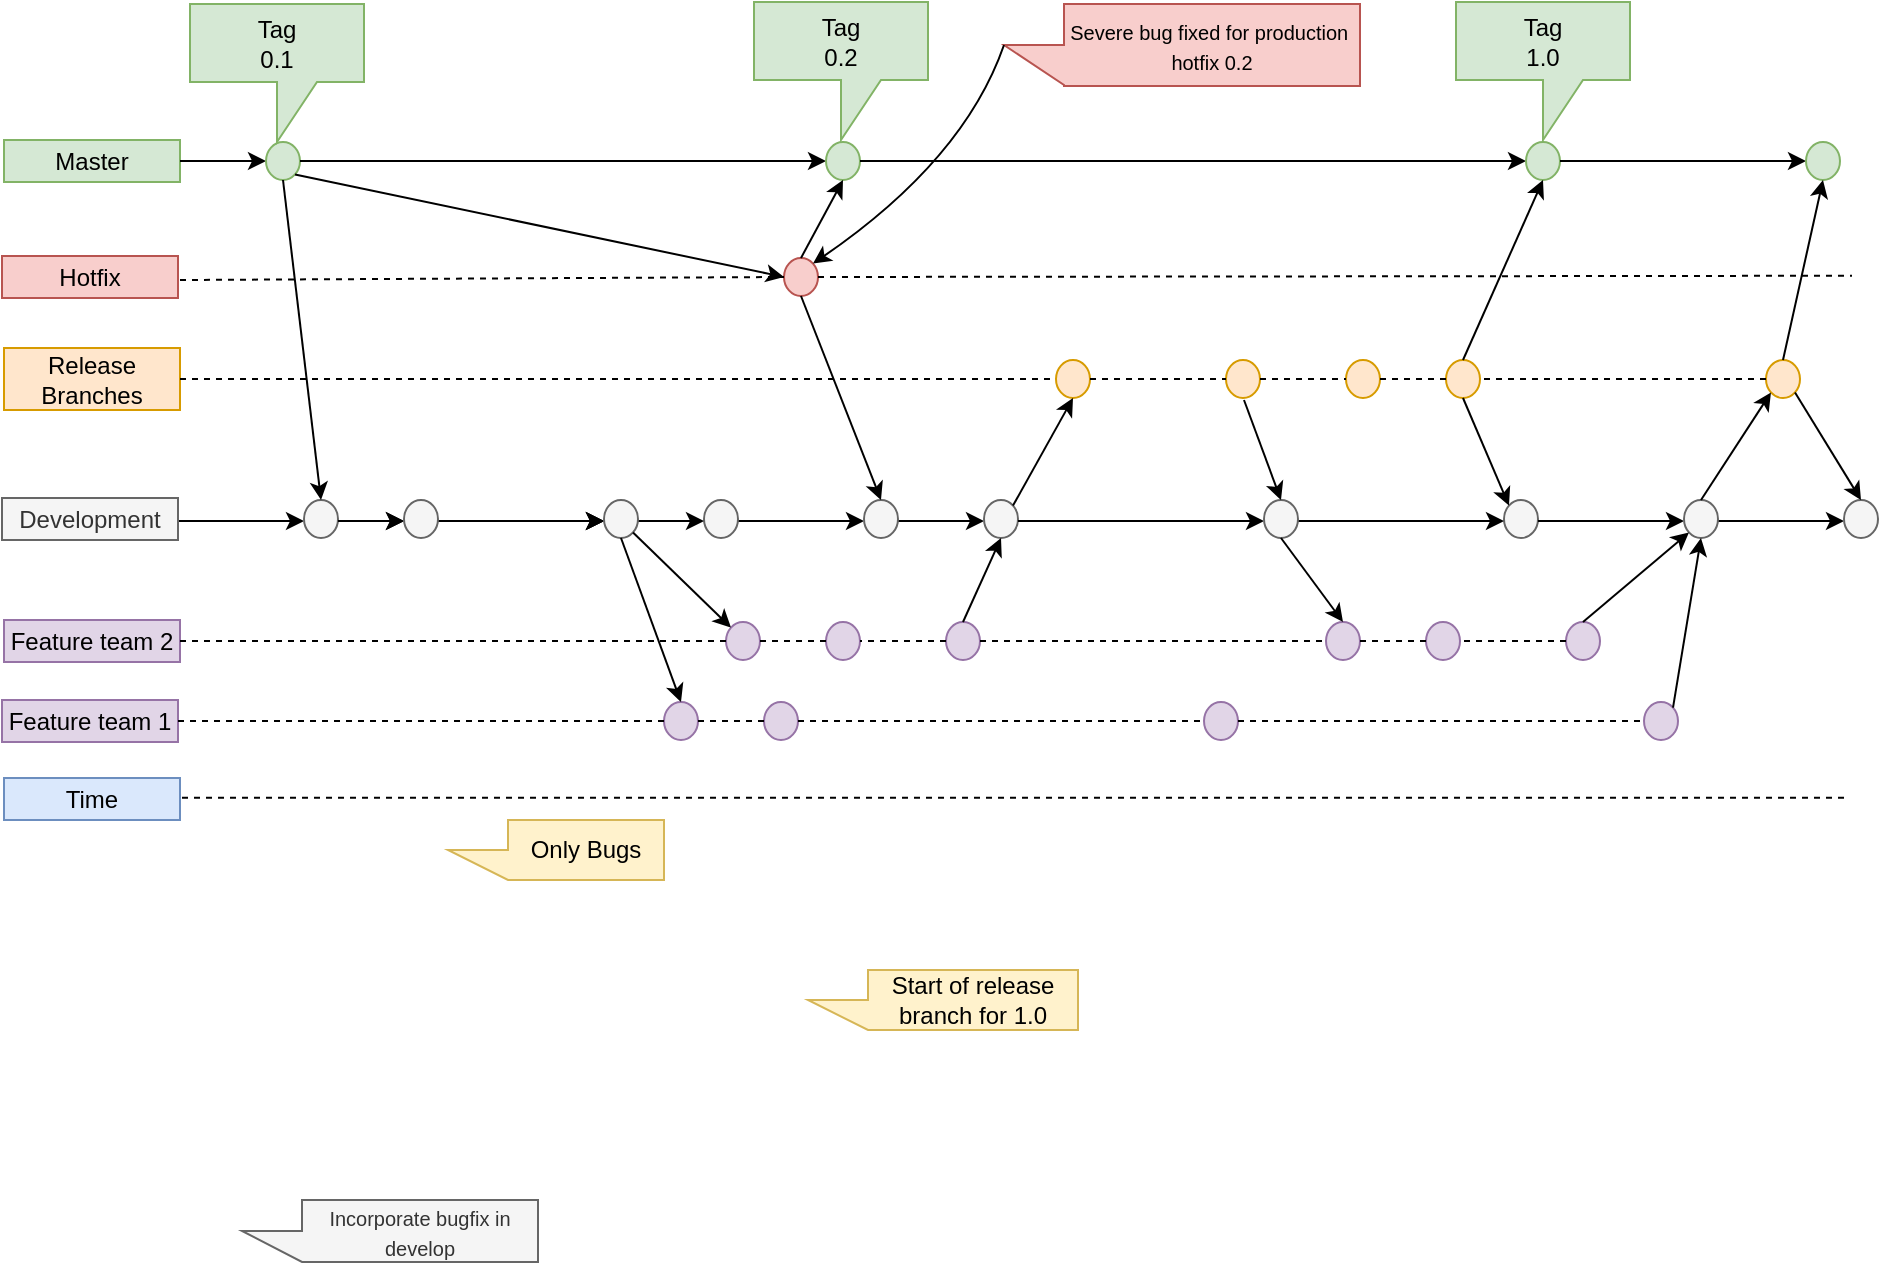 <mxfile version="21.7.5" type="github">
  <diagram id="yPxyJZ8AM_hMuL3Unpa9" name="gitflow">
    <mxGraphModel dx="840" dy="1030" grid="1" gridSize="10" guides="1" tooltips="1" connect="1" arrows="1" fold="1" page="0" pageScale="1" pageWidth="850" pageHeight="1100" math="0" shadow="0">
      <root>
        <mxCell id="0" />
        <mxCell id="1" parent="0" />
        <mxCell id="7" value="Master" style="text;html=1;strokeColor=#82b366;fillColor=#d5e8d4;align=center;verticalAlign=middle;whiteSpace=wrap;rounded=0;direction=east;" parent="1" vertex="1">
          <mxGeometry x="40" width="88" height="21" as="geometry" />
        </mxCell>
        <mxCell id="20" value="Hotfix" style="text;html=1;strokeColor=#b85450;fillColor=#f8cecc;align=center;verticalAlign=middle;whiteSpace=wrap;rounded=0;direction=east;" parent="1" vertex="1">
          <mxGeometry x="39" y="58" width="88" height="21" as="geometry" />
        </mxCell>
        <mxCell id="42" value="Release Branches" style="text;html=1;strokeColor=#d79b00;fillColor=#ffe6cc;align=center;verticalAlign=middle;whiteSpace=wrap;rounded=0;fontSize=12;direction=east;" parent="1" vertex="1">
          <mxGeometry x="40" y="104" width="88" height="31" as="geometry" />
        </mxCell>
        <mxCell id="85" value="Feature team 1" style="text;html=1;strokeColor=#9673a6;fillColor=#e1d5e7;align=center;verticalAlign=middle;whiteSpace=wrap;rounded=0;direction=east;" parent="1" vertex="1">
          <mxGeometry x="39" y="280" width="88" height="21" as="geometry" />
        </mxCell>
        <mxCell id="FDRWWzNf12pBNZbJ33nD-177" value="Time" style="text;html=1;strokeColor=#6c8ebf;fillColor=#dae8fc;align=center;verticalAlign=middle;whiteSpace=wrap;rounded=0;direction=east;" parent="1" vertex="1">
          <mxGeometry x="40" y="319" width="88" height="21" as="geometry" />
        </mxCell>
        <mxCell id="FDRWWzNf12pBNZbJ33nD-182" value="" style="ellipse;whiteSpace=wrap;html=1;aspect=fixed;fontSize=12;fillColor=#e1d5e7;strokeColor=#9673a6;direction=west;flipH=0;" parent="1" vertex="1">
          <mxGeometry x="370" y="281" width="17" height="19" as="geometry" />
        </mxCell>
        <mxCell id="FDRWWzNf12pBNZbJ33nD-183" value="" style="ellipse;whiteSpace=wrap;html=1;aspect=fixed;fontSize=12;fillColor=#e1d5e7;strokeColor=#9673a6;direction=west;flipH=0;" parent="1" vertex="1">
          <mxGeometry x="420" y="281" width="17" height="19" as="geometry" />
        </mxCell>
        <mxCell id="FDRWWzNf12pBNZbJ33nD-185" value="" style="ellipse;whiteSpace=wrap;html=1;aspect=fixed;fontSize=12;fillColor=#e1d5e7;strokeColor=#9673a6;direction=west;flipH=0;" parent="1" vertex="1">
          <mxGeometry x="640" y="281" width="17" height="19" as="geometry" />
        </mxCell>
        <mxCell id="FDRWWzNf12pBNZbJ33nD-186" value="" style="ellipse;whiteSpace=wrap;html=1;aspect=fixed;fontSize=12;fillColor=#e1d5e7;strokeColor=#9673a6;direction=west;flipH=0;" parent="1" vertex="1">
          <mxGeometry x="860" y="281" width="17" height="19" as="geometry" />
        </mxCell>
        <mxCell id="FDRWWzNf12pBNZbJ33nD-331" value="" style="ellipse;whiteSpace=wrap;html=1;aspect=fixed;fontSize=12;fillColor=#ffe6cc;strokeColor=#d79b00;direction=west;flipH=0;" parent="1" vertex="1">
          <mxGeometry x="651" y="110" width="17" height="19" as="geometry" />
        </mxCell>
        <mxCell id="FDRWWzNf12pBNZbJ33nD-332" value="" style="ellipse;whiteSpace=wrap;html=1;aspect=fixed;fontSize=12;fillColor=#ffe6cc;strokeColor=#d79b00;direction=west;flipH=0;" parent="1" vertex="1">
          <mxGeometry x="566" y="110" width="17" height="19" as="geometry" />
        </mxCell>
        <mxCell id="FDRWWzNf12pBNZbJ33nD-333" value="" style="ellipse;whiteSpace=wrap;html=1;aspect=fixed;fontSize=12;fillColor=#ffe6cc;strokeColor=#d79b00;direction=west;flipH=0;" parent="1" vertex="1">
          <mxGeometry x="711" y="110" width="17" height="19" as="geometry" />
        </mxCell>
        <mxCell id="FDRWWzNf12pBNZbJ33nD-334" value="" style="ellipse;whiteSpace=wrap;html=1;aspect=fixed;fontSize=12;fillColor=#ffe6cc;strokeColor=#d79b00;direction=west;flipH=0;" parent="1" vertex="1">
          <mxGeometry x="761" y="110" width="17" height="19" as="geometry" />
        </mxCell>
        <mxCell id="FDRWWzNf12pBNZbJ33nD-335" value="" style="ellipse;whiteSpace=wrap;html=1;aspect=fixed;fontSize=12;fillColor=#ffe6cc;strokeColor=#d79b00;direction=west;flipH=0;" parent="1" vertex="1">
          <mxGeometry x="921" y="110" width="17" height="19" as="geometry" />
        </mxCell>
        <mxCell id="FDRWWzNf12pBNZbJ33nD-349" value="" style="ellipse;whiteSpace=wrap;html=1;aspect=fixed;fontSize=12;fillColor=#f8cecc;strokeColor=#b85450;direction=west;flipH=0;" parent="1" vertex="1">
          <mxGeometry x="430" y="59" width="17" height="19" as="geometry" />
        </mxCell>
        <mxCell id="FDRWWzNf12pBNZbJ33nD-355" value="" style="edgeStyle=orthogonalEdgeStyle;rounded=0;orthogonalLoop=1;jettySize=auto;html=1;" parent="1" source="7" target="FDRWWzNf12pBNZbJ33nD-354" edge="1">
          <mxGeometry relative="1" as="geometry">
            <mxPoint x="18.333" y="10.0" as="targetPoint" />
            <mxPoint x="890" y="10" as="sourcePoint" />
          </mxGeometry>
        </mxCell>
        <mxCell id="FDRWWzNf12pBNZbJ33nD-354" value="" style="ellipse;whiteSpace=wrap;html=1;aspect=fixed;fontSize=12;fillColor=#d5e8d4;strokeColor=#82b366;direction=east;" parent="1" vertex="1">
          <mxGeometry x="171" y="1" width="17" height="19" as="geometry" />
        </mxCell>
        <mxCell id="FDRWWzNf12pBNZbJ33nD-357" value="" style="edgeStyle=orthogonalEdgeStyle;rounded=0;orthogonalLoop=1;jettySize=auto;html=1;" parent="1" source="FDRWWzNf12pBNZbJ33nD-354" target="FDRWWzNf12pBNZbJ33nD-356" edge="1">
          <mxGeometry relative="1" as="geometry">
            <mxPoint x="18.333" y="11.0" as="targetPoint" />
            <mxPoint x="640" y="11" as="sourcePoint" />
          </mxGeometry>
        </mxCell>
        <mxCell id="FDRWWzNf12pBNZbJ33nD-356" value="" style="ellipse;whiteSpace=wrap;html=1;aspect=fixed;fontSize=12;fillColor=#d5e8d4;strokeColor=#82b366;direction=west;flipH=0;" parent="1" vertex="1">
          <mxGeometry x="451" y="1" width="17" height="19" as="geometry" />
        </mxCell>
        <mxCell id="FDRWWzNf12pBNZbJ33nD-359" value="" style="edgeStyle=orthogonalEdgeStyle;rounded=0;orthogonalLoop=1;jettySize=auto;html=1;" parent="1" source="FDRWWzNf12pBNZbJ33nD-356" target="FDRWWzNf12pBNZbJ33nD-358" edge="1">
          <mxGeometry relative="1" as="geometry">
            <mxPoint x="18.333" y="11.0" as="targetPoint" />
            <mxPoint x="470" y="11" as="sourcePoint" />
          </mxGeometry>
        </mxCell>
        <mxCell id="FDRWWzNf12pBNZbJ33nD-358" value="" style="ellipse;whiteSpace=wrap;html=1;aspect=fixed;fontSize=12;fillColor=#d5e8d4;strokeColor=#82b366;direction=west;flipH=0;" parent="1" vertex="1">
          <mxGeometry x="801" y="1" width="17" height="19" as="geometry" />
        </mxCell>
        <mxCell id="FDRWWzNf12pBNZbJ33nD-361" value="" style="edgeStyle=orthogonalEdgeStyle;rounded=0;orthogonalLoop=1;jettySize=auto;html=1;" parent="1" source="FDRWWzNf12pBNZbJ33nD-358" target="FDRWWzNf12pBNZbJ33nD-360" edge="1">
          <mxGeometry relative="1" as="geometry">
            <mxPoint x="18.333" y="11.0" as="targetPoint" />
            <mxPoint x="280" y="11" as="sourcePoint" />
          </mxGeometry>
        </mxCell>
        <mxCell id="FDRWWzNf12pBNZbJ33nD-360" value="" style="ellipse;whiteSpace=wrap;html=1;aspect=fixed;fontSize=12;fillColor=#d5e8d4;strokeColor=#82b366;direction=west;flipH=0;" parent="1" vertex="1">
          <mxGeometry x="941" y="1" width="17" height="19" as="geometry" />
        </mxCell>
        <mxCell id="zETWnQQV9wwEFKSfop4r-105" value="" style="endArrow=none;dashed=1;html=1;rounded=0;" edge="1" parent="1">
          <mxGeometry width="50" height="50" relative="1" as="geometry">
            <mxPoint x="129" y="328.88" as="sourcePoint" />
            <mxPoint x="961" y="328.88" as="targetPoint" />
          </mxGeometry>
        </mxCell>
        <mxCell id="zETWnQQV9wwEFKSfop4r-106" style="edgeStyle=orthogonalEdgeStyle;rounded=0;orthogonalLoop=1;jettySize=auto;html=1;entryX=1;entryY=0.5;entryDx=0;entryDy=0;" edge="1" parent="1">
          <mxGeometry relative="1" as="geometry">
            <mxPoint x="127" y="190.5" as="sourcePoint" />
            <mxPoint x="190.0" y="190.5" as="targetPoint" />
          </mxGeometry>
        </mxCell>
        <mxCell id="zETWnQQV9wwEFKSfop4r-107" value="Development" style="text;html=1;strokeColor=#666666;fillColor=#f5f5f5;align=center;verticalAlign=middle;whiteSpace=wrap;rounded=0;fontColor=#333333;direction=east;" vertex="1" parent="1">
          <mxGeometry x="39" y="179" width="88" height="21" as="geometry" />
        </mxCell>
        <mxCell id="zETWnQQV9wwEFKSfop4r-108" style="edgeStyle=orthogonalEdgeStyle;rounded=0;orthogonalLoop=1;jettySize=auto;html=1;entryX=1;entryY=0.5;entryDx=0;entryDy=0;" edge="1" parent="1">
          <mxGeometry relative="1" as="geometry">
            <mxPoint x="407.0" y="190.5" as="sourcePoint" />
            <mxPoint x="470.0" y="190.5" as="targetPoint" />
          </mxGeometry>
        </mxCell>
        <mxCell id="zETWnQQV9wwEFKSfop4r-109" value="" style="ellipse;whiteSpace=wrap;html=1;aspect=fixed;fontSize=12;fillColor=#f5f5f5;strokeColor=#666666;fontColor=#333333;direction=west;flipH=0;" vertex="1" parent="1">
          <mxGeometry x="390" y="180" width="17" height="19" as="geometry" />
        </mxCell>
        <mxCell id="zETWnQQV9wwEFKSfop4r-110" style="edgeStyle=orthogonalEdgeStyle;rounded=0;orthogonalLoop=1;jettySize=auto;html=1;exitX=0;exitY=0.5;exitDx=0;exitDy=0;entryX=1;entryY=0.5;entryDx=0;entryDy=0;" edge="1" parent="1">
          <mxGeometry relative="1" as="geometry">
            <mxPoint x="487.0" y="190.5" as="sourcePoint" />
            <mxPoint x="530.0" y="190.5" as="targetPoint" />
          </mxGeometry>
        </mxCell>
        <mxCell id="zETWnQQV9wwEFKSfop4r-111" value="" style="ellipse;whiteSpace=wrap;html=1;aspect=fixed;fontSize=12;fillColor=#f5f5f5;strokeColor=#666666;fontColor=#333333;direction=west;flipH=0;" vertex="1" parent="1">
          <mxGeometry x="470" y="180" width="17" height="19" as="geometry" />
        </mxCell>
        <mxCell id="zETWnQQV9wwEFKSfop4r-112" style="edgeStyle=orthogonalEdgeStyle;rounded=0;orthogonalLoop=1;jettySize=auto;html=1;entryX=1;entryY=0.5;entryDx=0;entryDy=0;" edge="1" parent="1">
          <mxGeometry relative="1" as="geometry">
            <mxPoint x="897.0" y="190.5" as="sourcePoint" />
            <mxPoint x="960.0" y="190.5" as="targetPoint" />
          </mxGeometry>
        </mxCell>
        <mxCell id="zETWnQQV9wwEFKSfop4r-113" value="" style="ellipse;whiteSpace=wrap;html=1;aspect=fixed;fontSize=12;fillColor=#f5f5f5;strokeColor=#666666;fontColor=#333333;direction=west;flipH=0;" vertex="1" parent="1">
          <mxGeometry x="790" y="180" width="17" height="19" as="geometry" />
        </mxCell>
        <mxCell id="zETWnQQV9wwEFKSfop4r-114" value="" style="ellipse;whiteSpace=wrap;html=1;aspect=fixed;fontSize=12;fillColor=#f5f5f5;strokeColor=#666666;fontColor=#333333;direction=west;flipH=0;" vertex="1" parent="1">
          <mxGeometry x="960" y="180" width="17" height="19" as="geometry" />
        </mxCell>
        <mxCell id="zETWnQQV9wwEFKSfop4r-115" style="edgeStyle=orthogonalEdgeStyle;rounded=0;orthogonalLoop=1;jettySize=auto;html=1;entryX=1;entryY=0.5;entryDx=0;entryDy=0;" edge="1" parent="1">
          <mxGeometry relative="1" as="geometry">
            <mxPoint x="687.0" y="190.5" as="sourcePoint" />
            <mxPoint x="790.0" y="190.5" as="targetPoint" />
          </mxGeometry>
        </mxCell>
        <mxCell id="zETWnQQV9wwEFKSfop4r-116" value="" style="ellipse;whiteSpace=wrap;html=1;aspect=fixed;fontSize=12;fillColor=#f5f5f5;strokeColor=#666666;fontColor=#333333;direction=west;flipH=0;" vertex="1" parent="1">
          <mxGeometry x="530" y="180" width="17" height="19" as="geometry" />
        </mxCell>
        <mxCell id="zETWnQQV9wwEFKSfop4r-117" value="" style="edgeStyle=orthogonalEdgeStyle;rounded=0;orthogonalLoop=1;jettySize=auto;html=1;entryX=1;entryY=0.5;entryDx=0;entryDy=0;" edge="1" parent="1">
          <mxGeometry relative="1" as="geometry">
            <mxPoint x="807.0" y="190.5" as="sourcePoint" />
            <mxPoint x="880.0" y="190.5" as="targetPoint" />
          </mxGeometry>
        </mxCell>
        <mxCell id="zETWnQQV9wwEFKSfop4r-118" value="" style="ellipse;whiteSpace=wrap;html=1;aspect=fixed;fontSize=12;fillColor=#f5f5f5;strokeColor=#666666;fontColor=#333333;direction=west;flipH=0;" vertex="1" parent="1">
          <mxGeometry x="880" y="180" width="17" height="19" as="geometry" />
        </mxCell>
        <mxCell id="zETWnQQV9wwEFKSfop4r-119" style="edgeStyle=orthogonalEdgeStyle;rounded=0;orthogonalLoop=1;jettySize=auto;html=1;exitX=0;exitY=0.5;exitDx=0;exitDy=0;entryX=1;entryY=0.5;entryDx=0;entryDy=0;" edge="1" parent="1">
          <mxGeometry relative="1" as="geometry">
            <mxPoint x="207.0" y="190.5" as="sourcePoint" />
            <mxPoint x="240.0" y="190.5" as="targetPoint" />
          </mxGeometry>
        </mxCell>
        <mxCell id="zETWnQQV9wwEFKSfop4r-120" value="" style="edgeStyle=orthogonalEdgeStyle;rounded=0;orthogonalLoop=1;jettySize=auto;html=1;" edge="1" parent="1">
          <mxGeometry relative="1" as="geometry">
            <mxPoint x="257.0" y="190.5" as="sourcePoint" />
            <mxPoint x="340" y="190.5" as="targetPoint" />
          </mxGeometry>
        </mxCell>
        <mxCell id="zETWnQQV9wwEFKSfop4r-121" value="" style="ellipse;whiteSpace=wrap;html=1;aspect=fixed;fontSize=12;fillColor=#f5f5f5;fontColor=#333333;strokeColor=#666666;direction=west;flipH=0;" vertex="1" parent="1">
          <mxGeometry x="190" y="180" width="17" height="19" as="geometry" />
        </mxCell>
        <mxCell id="zETWnQQV9wwEFKSfop4r-122" value="" style="edgeStyle=orthogonalEdgeStyle;rounded=0;orthogonalLoop=1;jettySize=auto;html=1;" edge="1" parent="1">
          <mxGeometry relative="1" as="geometry">
            <mxPoint x="257.0" y="190.5" as="sourcePoint" />
            <mxPoint x="340" y="190.5" as="targetPoint" />
          </mxGeometry>
        </mxCell>
        <mxCell id="zETWnQQV9wwEFKSfop4r-123" value="" style="edgeStyle=orthogonalEdgeStyle;rounded=0;orthogonalLoop=1;jettySize=auto;html=1;" edge="1" parent="1">
          <mxGeometry relative="1" as="geometry">
            <mxPoint x="257.0" y="190.5" as="sourcePoint" />
            <mxPoint x="340" y="190.5" as="targetPoint" />
          </mxGeometry>
        </mxCell>
        <mxCell id="zETWnQQV9wwEFKSfop4r-124" value="" style="edgeStyle=orthogonalEdgeStyle;rounded=0;orthogonalLoop=1;jettySize=auto;html=1;entryX=1;entryY=0.5;entryDx=0;entryDy=0;" edge="1" parent="1">
          <mxGeometry relative="1" as="geometry">
            <mxPoint x="547.0" y="190.5" as="sourcePoint" />
            <mxPoint x="670.0" y="190.5" as="targetPoint" />
          </mxGeometry>
        </mxCell>
        <mxCell id="zETWnQQV9wwEFKSfop4r-125" value="" style="ellipse;whiteSpace=wrap;html=1;aspect=fixed;fontSize=12;fillColor=#f5f5f5;strokeColor=#666666;fontColor=#333333;direction=west;flipH=0;" vertex="1" parent="1">
          <mxGeometry x="670" y="180" width="17" height="19" as="geometry" />
        </mxCell>
        <mxCell id="zETWnQQV9wwEFKSfop4r-126" style="edgeStyle=orthogonalEdgeStyle;rounded=0;orthogonalLoop=1;jettySize=auto;html=1;exitX=0;exitY=0.5;exitDx=0;exitDy=0;entryX=1;entryY=0.5;entryDx=0;entryDy=0;" edge="1" parent="1">
          <mxGeometry relative="1" as="geometry">
            <mxPoint x="357.0" y="190.5" as="sourcePoint" />
            <mxPoint x="390.0" y="190.5" as="targetPoint" />
          </mxGeometry>
        </mxCell>
        <mxCell id="zETWnQQV9wwEFKSfop4r-127" value="" style="ellipse;whiteSpace=wrap;html=1;aspect=fixed;fontSize=12;fillColor=#f5f5f5;strokeColor=#666666;fontColor=#333333;direction=west;flipH=0;" vertex="1" parent="1">
          <mxGeometry x="340" y="180" width="17" height="19" as="geometry" />
        </mxCell>
        <mxCell id="zETWnQQV9wwEFKSfop4r-128" value="" style="edgeStyle=orthogonalEdgeStyle;rounded=0;orthogonalLoop=1;jettySize=auto;html=1;" edge="1" parent="1">
          <mxGeometry relative="1" as="geometry">
            <mxPoint x="207.0" y="190.5" as="sourcePoint" />
            <mxPoint x="240" y="190.5" as="targetPoint" />
          </mxGeometry>
        </mxCell>
        <mxCell id="zETWnQQV9wwEFKSfop4r-129" value="" style="ellipse;whiteSpace=wrap;html=1;aspect=fixed;fontSize=12;fillColor=#f5f5f5;strokeColor=#666666;fontColor=#333333;direction=west;flipH=0;" vertex="1" parent="1">
          <mxGeometry x="240" y="180" width="17" height="19" as="geometry" />
        </mxCell>
        <mxCell id="zETWnQQV9wwEFKSfop4r-131" value="Feature team 2" style="text;html=1;strokeColor=#9673a6;fillColor=#e1d5e7;align=center;verticalAlign=middle;whiteSpace=wrap;rounded=0;direction=east;" vertex="1" parent="1">
          <mxGeometry x="40" y="240" width="88" height="21" as="geometry" />
        </mxCell>
        <mxCell id="zETWnQQV9wwEFKSfop4r-133" value="" style="ellipse;whiteSpace=wrap;html=1;aspect=fixed;fontSize=12;fillColor=#e1d5e7;strokeColor=#9673a6;direction=west;flipH=0;" vertex="1" parent="1">
          <mxGeometry x="401" y="241" width="17" height="19" as="geometry" />
        </mxCell>
        <mxCell id="zETWnQQV9wwEFKSfop4r-135" value="" style="ellipse;whiteSpace=wrap;html=1;aspect=fixed;fontSize=12;fillColor=#e1d5e7;strokeColor=#9673a6;direction=west;flipH=0;" vertex="1" parent="1">
          <mxGeometry x="451" y="241" width="17" height="19" as="geometry" />
        </mxCell>
        <mxCell id="zETWnQQV9wwEFKSfop4r-137" value="" style="ellipse;whiteSpace=wrap;html=1;aspect=fixed;fontSize=12;fillColor=#e1d5e7;strokeColor=#9673a6;direction=west;flipH=0;" vertex="1" parent="1">
          <mxGeometry x="701" y="241" width="17" height="19" as="geometry" />
        </mxCell>
        <mxCell id="zETWnQQV9wwEFKSfop4r-138" value="" style="ellipse;whiteSpace=wrap;html=1;aspect=fixed;fontSize=12;fillColor=#e1d5e7;strokeColor=#9673a6;direction=west;flipH=0;" vertex="1" parent="1">
          <mxGeometry x="821" y="241" width="17" height="19" as="geometry" />
        </mxCell>
        <mxCell id="zETWnQQV9wwEFKSfop4r-140" value="" style="ellipse;whiteSpace=wrap;html=1;aspect=fixed;fontSize=12;fillColor=#e1d5e7;strokeColor=#9673a6;direction=west;flipH=0;" vertex="1" parent="1">
          <mxGeometry x="511" y="241" width="17" height="19" as="geometry" />
        </mxCell>
        <mxCell id="zETWnQQV9wwEFKSfop4r-142" value="" style="ellipse;whiteSpace=wrap;html=1;aspect=fixed;fontSize=12;fillColor=#e1d5e7;strokeColor=#9673a6;direction=west;flipH=0;" vertex="1" parent="1">
          <mxGeometry x="751" y="241" width="17" height="19" as="geometry" />
        </mxCell>
        <mxCell id="zETWnQQV9wwEFKSfop4r-143" value="" style="endArrow=none;dashed=1;html=1;rounded=0;entryX=1;entryY=0.5;entryDx=0;entryDy=0;" edge="1" parent="1" target="FDRWWzNf12pBNZbJ33nD-349">
          <mxGeometry width="50" height="50" relative="1" as="geometry">
            <mxPoint x="128" y="70" as="sourcePoint" />
            <mxPoint x="178" y="20" as="targetPoint" />
          </mxGeometry>
        </mxCell>
        <mxCell id="zETWnQQV9wwEFKSfop4r-146" value="" style="endArrow=none;dashed=1;html=1;rounded=0;exitX=0;exitY=0.5;exitDx=0;exitDy=0;" edge="1" parent="1" source="FDRWWzNf12pBNZbJ33nD-349">
          <mxGeometry width="50" height="50" relative="1" as="geometry">
            <mxPoint x="451" y="67.87" as="sourcePoint" />
            <mxPoint x="964" y="67.87" as="targetPoint" />
          </mxGeometry>
        </mxCell>
        <mxCell id="zETWnQQV9wwEFKSfop4r-147" value="" style="endArrow=none;dashed=1;html=1;rounded=0;exitX=1;exitY=0.5;exitDx=0;exitDy=0;entryX=1;entryY=0.5;entryDx=0;entryDy=0;" edge="1" parent="1" source="42" target="FDRWWzNf12pBNZbJ33nD-332">
          <mxGeometry width="50" height="50" relative="1" as="geometry">
            <mxPoint x="480" y="160" as="sourcePoint" />
            <mxPoint x="530" y="110" as="targetPoint" />
          </mxGeometry>
        </mxCell>
        <mxCell id="zETWnQQV9wwEFKSfop4r-148" value="" style="endArrow=none;dashed=1;html=1;rounded=0;entryX=1;entryY=0.5;entryDx=0;entryDy=0;exitX=0;exitY=0.5;exitDx=0;exitDy=0;" edge="1" parent="1" source="FDRWWzNf12pBNZbJ33nD-332" target="FDRWWzNf12pBNZbJ33nD-331">
          <mxGeometry width="50" height="50" relative="1" as="geometry">
            <mxPoint x="480" y="160" as="sourcePoint" />
            <mxPoint x="530" y="110" as="targetPoint" />
          </mxGeometry>
        </mxCell>
        <mxCell id="zETWnQQV9wwEFKSfop4r-149" value="" style="endArrow=none;dashed=1;html=1;rounded=0;entryX=1;entryY=0.5;entryDx=0;entryDy=0;exitX=0;exitY=0.5;exitDx=0;exitDy=0;" edge="1" parent="1" source="FDRWWzNf12pBNZbJ33nD-331" target="FDRWWzNf12pBNZbJ33nD-333">
          <mxGeometry width="50" height="50" relative="1" as="geometry">
            <mxPoint x="480" y="160" as="sourcePoint" />
            <mxPoint x="530" y="110" as="targetPoint" />
          </mxGeometry>
        </mxCell>
        <mxCell id="zETWnQQV9wwEFKSfop4r-150" value="" style="endArrow=none;dashed=1;html=1;rounded=0;entryX=0;entryY=0.5;entryDx=0;entryDy=0;exitX=1;exitY=0.5;exitDx=0;exitDy=0;" edge="1" parent="1" source="FDRWWzNf12pBNZbJ33nD-334" target="FDRWWzNf12pBNZbJ33nD-333">
          <mxGeometry width="50" height="50" relative="1" as="geometry">
            <mxPoint x="678" y="130" as="sourcePoint" />
            <mxPoint x="721" y="130" as="targetPoint" />
          </mxGeometry>
        </mxCell>
        <mxCell id="zETWnQQV9wwEFKSfop4r-151" value="" style="endArrow=none;dashed=1;html=1;rounded=0;entryX=0;entryY=0.5;entryDx=0;entryDy=0;exitX=1;exitY=0.5;exitDx=0;exitDy=0;" edge="1" parent="1" source="FDRWWzNf12pBNZbJ33nD-335" target="FDRWWzNf12pBNZbJ33nD-334">
          <mxGeometry width="50" height="50" relative="1" as="geometry">
            <mxPoint x="480" y="160" as="sourcePoint" />
            <mxPoint x="530" y="110" as="targetPoint" />
          </mxGeometry>
        </mxCell>
        <mxCell id="zETWnQQV9wwEFKSfop4r-153" value="" style="endArrow=none;dashed=1;html=1;rounded=0;exitX=1;exitY=0.5;exitDx=0;exitDy=0;entryX=1;entryY=0.5;entryDx=0;entryDy=0;" edge="1" parent="1" source="zETWnQQV9wwEFKSfop4r-131" target="zETWnQQV9wwEFKSfop4r-133">
          <mxGeometry width="50" height="50" relative="1" as="geometry">
            <mxPoint x="390" y="160" as="sourcePoint" />
            <mxPoint x="440" y="110" as="targetPoint" />
          </mxGeometry>
        </mxCell>
        <mxCell id="zETWnQQV9wwEFKSfop4r-154" value="" style="endArrow=none;dashed=1;html=1;rounded=0;exitX=1;exitY=0.5;exitDx=0;exitDy=0;entryX=1;entryY=0.5;entryDx=0;entryDy=0;" edge="1" parent="1" source="85" target="FDRWWzNf12pBNZbJ33nD-182">
          <mxGeometry width="50" height="50" relative="1" as="geometry">
            <mxPoint x="147" y="281" as="sourcePoint" />
            <mxPoint x="420" y="281" as="targetPoint" />
          </mxGeometry>
        </mxCell>
        <mxCell id="zETWnQQV9wwEFKSfop4r-155" value="" style="endArrow=none;dashed=1;html=1;rounded=0;entryX=1;entryY=0.5;entryDx=0;entryDy=0;exitX=0;exitY=0.5;exitDx=0;exitDy=0;" edge="1" parent="1" source="zETWnQQV9wwEFKSfop4r-133" target="zETWnQQV9wwEFKSfop4r-135">
          <mxGeometry width="50" height="50" relative="1" as="geometry">
            <mxPoint x="678" y="130" as="sourcePoint" />
            <mxPoint x="721" y="130" as="targetPoint" />
          </mxGeometry>
        </mxCell>
        <mxCell id="zETWnQQV9wwEFKSfop4r-156" value="" style="endArrow=none;dashed=1;html=1;rounded=0;entryX=1;entryY=0.5;entryDx=0;entryDy=0;exitX=0;exitY=0.5;exitDx=0;exitDy=0;" edge="1" parent="1" source="FDRWWzNf12pBNZbJ33nD-182" target="FDRWWzNf12pBNZbJ33nD-183">
          <mxGeometry width="50" height="50" relative="1" as="geometry">
            <mxPoint x="428" y="261" as="sourcePoint" />
            <mxPoint x="461" y="261" as="targetPoint" />
          </mxGeometry>
        </mxCell>
        <mxCell id="zETWnQQV9wwEFKSfop4r-157" value="" style="endArrow=none;dashed=1;html=1;rounded=0;exitX=0;exitY=0.5;exitDx=0;exitDy=0;entryX=1;entryY=0.5;entryDx=0;entryDy=0;" edge="1" parent="1" source="FDRWWzNf12pBNZbJ33nD-183" target="FDRWWzNf12pBNZbJ33nD-185">
          <mxGeometry width="50" height="50" relative="1" as="geometry">
            <mxPoint x="450" y="310" as="sourcePoint" />
            <mxPoint x="630" y="290" as="targetPoint" />
          </mxGeometry>
        </mxCell>
        <mxCell id="zETWnQQV9wwEFKSfop4r-158" value="" style="endArrow=none;dashed=1;html=1;rounded=0;exitX=0;exitY=0.5;exitDx=0;exitDy=0;entryX=1;entryY=0.5;entryDx=0;entryDy=0;" edge="1" parent="1" source="FDRWWzNf12pBNZbJ33nD-185" target="FDRWWzNf12pBNZbJ33nD-186">
          <mxGeometry width="50" height="50" relative="1" as="geometry">
            <mxPoint x="658" y="289.88" as="sourcePoint" />
            <mxPoint x="850" y="290" as="targetPoint" />
          </mxGeometry>
        </mxCell>
        <mxCell id="zETWnQQV9wwEFKSfop4r-159" value="" style="endArrow=none;dashed=1;html=1;rounded=0;entryX=1;entryY=0.5;entryDx=0;entryDy=0;exitX=0;exitY=0.5;exitDx=0;exitDy=0;" edge="1" parent="1" source="zETWnQQV9wwEFKSfop4r-140" target="zETWnQQV9wwEFKSfop4r-137">
          <mxGeometry width="50" height="50" relative="1" as="geometry">
            <mxPoint x="547" y="249.87" as="sourcePoint" />
            <mxPoint x="615" y="249.87" as="targetPoint" />
          </mxGeometry>
        </mxCell>
        <mxCell id="zETWnQQV9wwEFKSfop4r-160" value="" style="endArrow=none;dashed=1;html=1;rounded=0;entryX=1;entryY=0.5;entryDx=0;entryDy=0;exitX=0;exitY=0.5;exitDx=0;exitDy=0;" edge="1" parent="1" source="zETWnQQV9wwEFKSfop4r-137" target="zETWnQQV9wwEFKSfop4r-142">
          <mxGeometry width="50" height="50" relative="1" as="geometry">
            <mxPoint x="678" y="130" as="sourcePoint" />
            <mxPoint x="721" y="130" as="targetPoint" />
          </mxGeometry>
        </mxCell>
        <mxCell id="zETWnQQV9wwEFKSfop4r-161" value="" style="endArrow=none;dashed=1;html=1;rounded=0;entryX=0;entryY=0.5;entryDx=0;entryDy=0;exitX=1;exitY=0.5;exitDx=0;exitDy=0;" edge="1" parent="1" source="zETWnQQV9wwEFKSfop4r-138" target="zETWnQQV9wwEFKSfop4r-142">
          <mxGeometry width="50" height="50" relative="1" as="geometry">
            <mxPoint x="771" y="130" as="sourcePoint" />
            <mxPoint x="738" y="130" as="targetPoint" />
          </mxGeometry>
        </mxCell>
        <mxCell id="zETWnQQV9wwEFKSfop4r-162" value="" style="endArrow=none;dashed=1;html=1;rounded=0;entryX=0;entryY=0.5;entryDx=0;entryDy=0;exitX=1;exitY=0.5;exitDx=0;exitDy=0;" edge="1" parent="1" source="zETWnQQV9wwEFKSfop4r-140" target="zETWnQQV9wwEFKSfop4r-135">
          <mxGeometry width="50" height="50" relative="1" as="geometry">
            <mxPoint x="781" y="140" as="sourcePoint" />
            <mxPoint x="748" y="140" as="targetPoint" />
          </mxGeometry>
        </mxCell>
        <mxCell id="zETWnQQV9wwEFKSfop4r-165" value="" style="endArrow=classic;html=1;rounded=0;exitX=0;exitY=1;exitDx=0;exitDy=0;entryX=0.5;entryY=0;entryDx=0;entryDy=0;" edge="1" parent="1" source="FDRWWzNf12pBNZbJ33nD-186" target="zETWnQQV9wwEFKSfop4r-118">
          <mxGeometry width="50" height="50" relative="1" as="geometry">
            <mxPoint x="690" y="180" as="sourcePoint" />
            <mxPoint x="740" y="130" as="targetPoint" />
          </mxGeometry>
        </mxCell>
        <mxCell id="zETWnQQV9wwEFKSfop4r-166" value="" style="endArrow=classic;html=1;rounded=0;exitX=0.5;exitY=1;exitDx=0;exitDy=0;entryX=1;entryY=0;entryDx=0;entryDy=0;" edge="1" parent="1" source="zETWnQQV9wwEFKSfop4r-138" target="zETWnQQV9wwEFKSfop4r-118">
          <mxGeometry width="50" height="50" relative="1" as="geometry">
            <mxPoint x="690" y="180" as="sourcePoint" />
            <mxPoint x="740" y="130" as="targetPoint" />
          </mxGeometry>
        </mxCell>
        <mxCell id="zETWnQQV9wwEFKSfop4r-167" value="" style="endArrow=classic;html=1;rounded=0;entryX=0.5;entryY=1;entryDx=0;entryDy=0;exitX=0.5;exitY=0;exitDx=0;exitDy=0;" edge="1" parent="1" source="zETWnQQV9wwEFKSfop4r-125" target="zETWnQQV9wwEFKSfop4r-137">
          <mxGeometry width="50" height="50" relative="1" as="geometry">
            <mxPoint x="620" y="170" as="sourcePoint" />
            <mxPoint x="670" y="120" as="targetPoint" />
          </mxGeometry>
        </mxCell>
        <mxCell id="zETWnQQV9wwEFKSfop4r-168" value="" style="endArrow=classic;html=1;rounded=0;exitX=0.5;exitY=1;exitDx=0;exitDy=0;entryX=0.5;entryY=0;entryDx=0;entryDy=0;" edge="1" parent="1" source="zETWnQQV9wwEFKSfop4r-140" target="zETWnQQV9wwEFKSfop4r-116">
          <mxGeometry width="50" height="50" relative="1" as="geometry">
            <mxPoint x="620" y="170" as="sourcePoint" />
            <mxPoint x="670" y="120" as="targetPoint" />
          </mxGeometry>
        </mxCell>
        <mxCell id="zETWnQQV9wwEFKSfop4r-169" value="" style="endArrow=classic;html=1;rounded=0;entryX=0.5;entryY=1;entryDx=0;entryDy=0;exitX=0.5;exitY=0;exitDx=0;exitDy=0;" edge="1" parent="1" source="zETWnQQV9wwEFKSfop4r-127" target="FDRWWzNf12pBNZbJ33nD-182">
          <mxGeometry width="50" height="50" relative="1" as="geometry">
            <mxPoint x="510" y="170" as="sourcePoint" />
            <mxPoint x="560" y="120" as="targetPoint" />
          </mxGeometry>
        </mxCell>
        <mxCell id="zETWnQQV9wwEFKSfop4r-172" value="" style="endArrow=classic;html=1;rounded=0;exitX=0;exitY=0;exitDx=0;exitDy=0;entryX=1;entryY=1;entryDx=0;entryDy=0;" edge="1" parent="1" source="zETWnQQV9wwEFKSfop4r-127" target="zETWnQQV9wwEFKSfop4r-133">
          <mxGeometry width="50" height="50" relative="1" as="geometry">
            <mxPoint x="510" y="170" as="sourcePoint" />
            <mxPoint x="560" y="120" as="targetPoint" />
          </mxGeometry>
        </mxCell>
        <mxCell id="zETWnQQV9wwEFKSfop4r-173" value="" style="endArrow=classic;html=1;rounded=0;exitX=0;exitY=1;exitDx=0;exitDy=0;entryX=0.5;entryY=0;entryDx=0;entryDy=0;" edge="1" parent="1" source="zETWnQQV9wwEFKSfop4r-116" target="FDRWWzNf12pBNZbJ33nD-332">
          <mxGeometry width="50" height="50" relative="1" as="geometry">
            <mxPoint x="710" y="170" as="sourcePoint" />
            <mxPoint x="760" y="120" as="targetPoint" />
          </mxGeometry>
        </mxCell>
        <mxCell id="zETWnQQV9wwEFKSfop4r-175" value="" style="endArrow=classic;html=1;rounded=0;entryX=0.5;entryY=1;entryDx=0;entryDy=0;" edge="1" parent="1" target="zETWnQQV9wwEFKSfop4r-125">
          <mxGeometry width="50" height="50" relative="1" as="geometry">
            <mxPoint x="660" y="130" as="sourcePoint" />
            <mxPoint x="584" y="139" as="targetPoint" />
          </mxGeometry>
        </mxCell>
        <mxCell id="zETWnQQV9wwEFKSfop4r-176" value="" style="endArrow=classic;html=1;rounded=0;entryX=1;entryY=1;entryDx=0;entryDy=0;exitX=0.5;exitY=0;exitDx=0;exitDy=0;" edge="1" parent="1" source="FDRWWzNf12pBNZbJ33nD-334" target="zETWnQQV9wwEFKSfop4r-113">
          <mxGeometry width="50" height="50" relative="1" as="geometry">
            <mxPoint x="670" y="140" as="sourcePoint" />
            <mxPoint x="689" y="190" as="targetPoint" />
          </mxGeometry>
        </mxCell>
        <mxCell id="zETWnQQV9wwEFKSfop4r-177" value="" style="endArrow=classic;html=1;rounded=0;entryX=0.5;entryY=1;entryDx=0;entryDy=0;exitX=0;exitY=0;exitDx=0;exitDy=0;" edge="1" parent="1" source="FDRWWzNf12pBNZbJ33nD-335" target="zETWnQQV9wwEFKSfop4r-114">
          <mxGeometry width="50" height="50" relative="1" as="geometry">
            <mxPoint x="779" y="139" as="sourcePoint" />
            <mxPoint x="803" y="193" as="targetPoint" />
          </mxGeometry>
        </mxCell>
        <mxCell id="zETWnQQV9wwEFKSfop4r-178" value="" style="endArrow=classic;html=1;rounded=0;exitX=0.5;exitY=1;exitDx=0;exitDy=0;entryX=1;entryY=0;entryDx=0;entryDy=0;" edge="1" parent="1" source="zETWnQQV9wwEFKSfop4r-118" target="FDRWWzNf12pBNZbJ33nD-335">
          <mxGeometry width="50" height="50" relative="1" as="geometry">
            <mxPoint x="554" y="193" as="sourcePoint" />
            <mxPoint x="584" y="139" as="targetPoint" />
          </mxGeometry>
        </mxCell>
        <mxCell id="zETWnQQV9wwEFKSfop4r-179" value="" style="endArrow=classic;html=1;rounded=0;entryX=0.5;entryY=0;entryDx=0;entryDy=0;exitX=0.5;exitY=1;exitDx=0;exitDy=0;" edge="1" parent="1" source="FDRWWzNf12pBNZbJ33nD-334" target="FDRWWzNf12pBNZbJ33nD-358">
          <mxGeometry width="50" height="50" relative="1" as="geometry">
            <mxPoint x="712.5" y="181" as="sourcePoint" />
            <mxPoint x="820" y="40" as="targetPoint" />
          </mxGeometry>
        </mxCell>
        <mxCell id="zETWnQQV9wwEFKSfop4r-180" value="" style="endArrow=classic;html=1;rounded=0;entryX=0.5;entryY=0;entryDx=0;entryDy=0;exitX=0.5;exitY=1;exitDx=0;exitDy=0;" edge="1" parent="1" source="FDRWWzNf12pBNZbJ33nD-335" target="FDRWWzNf12pBNZbJ33nD-360">
          <mxGeometry width="50" height="50" relative="1" as="geometry">
            <mxPoint x="779" y="120" as="sourcePoint" />
            <mxPoint x="819" y="30" as="targetPoint" />
          </mxGeometry>
        </mxCell>
        <mxCell id="zETWnQQV9wwEFKSfop4r-181" value="" style="endArrow=classic;html=1;rounded=0;entryX=0.5;entryY=1;entryDx=0;entryDy=0;exitX=0.5;exitY=0;exitDx=0;exitDy=0;" edge="1" parent="1" source="FDRWWzNf12pBNZbJ33nD-349" target="zETWnQQV9wwEFKSfop4r-111">
          <mxGeometry width="50" height="50" relative="1" as="geometry">
            <mxPoint x="350" y="170" as="sourcePoint" />
            <mxPoint x="400" y="120" as="targetPoint" />
          </mxGeometry>
        </mxCell>
        <mxCell id="zETWnQQV9wwEFKSfop4r-182" value="" style="endArrow=classic;html=1;rounded=0;exitX=0.5;exitY=1;exitDx=0;exitDy=0;entryX=0.5;entryY=1;entryDx=0;entryDy=0;" edge="1" parent="1" source="FDRWWzNf12pBNZbJ33nD-354" target="zETWnQQV9wwEFKSfop4r-121">
          <mxGeometry width="50" height="50" relative="1" as="geometry">
            <mxPoint x="350" y="170" as="sourcePoint" />
            <mxPoint x="400" y="120" as="targetPoint" />
          </mxGeometry>
        </mxCell>
        <mxCell id="zETWnQQV9wwEFKSfop4r-183" value="" style="endArrow=classic;html=1;rounded=0;exitX=1;exitY=1;exitDx=0;exitDy=0;entryX=1;entryY=0.5;entryDx=0;entryDy=0;" edge="1" parent="1" source="FDRWWzNf12pBNZbJ33nD-354" target="FDRWWzNf12pBNZbJ33nD-349">
          <mxGeometry width="50" height="50" relative="1" as="geometry">
            <mxPoint x="350" y="170" as="sourcePoint" />
            <mxPoint x="400" y="120" as="targetPoint" />
          </mxGeometry>
        </mxCell>
        <mxCell id="zETWnQQV9wwEFKSfop4r-184" value="" style="endArrow=classic;html=1;rounded=0;entryX=0.5;entryY=0;entryDx=0;entryDy=0;exitX=0.5;exitY=1;exitDx=0;exitDy=0;" edge="1" parent="1" source="FDRWWzNf12pBNZbJ33nD-349" target="FDRWWzNf12pBNZbJ33nD-356">
          <mxGeometry width="50" height="50" relative="1" as="geometry">
            <mxPoint x="450" y="64" as="sourcePoint" />
            <mxPoint x="487" y="10" as="targetPoint" />
          </mxGeometry>
        </mxCell>
        <mxCell id="zETWnQQV9wwEFKSfop4r-185" value="Tag&lt;br&gt;1.0" style="shape=callout;whiteSpace=wrap;html=1;perimeter=calloutPerimeter;direction=east;fillColor=#d5e8d4;strokeColor=#82b366;" vertex="1" parent="1">
          <mxGeometry x="766" y="-69" width="87" height="69" as="geometry" />
        </mxCell>
        <mxCell id="zETWnQQV9wwEFKSfop4r-186" value="Tag&lt;br&gt;0.2" style="shape=callout;whiteSpace=wrap;html=1;perimeter=calloutPerimeter;direction=east;fillColor=#d5e8d4;strokeColor=#82b366;" vertex="1" parent="1">
          <mxGeometry x="415" y="-69" width="87" height="69" as="geometry" />
        </mxCell>
        <mxCell id="zETWnQQV9wwEFKSfop4r-187" value="Tag&lt;br&gt;0.1" style="shape=callout;whiteSpace=wrap;html=1;perimeter=calloutPerimeter;direction=east;fillColor=#d5e8d4;strokeColor=#82b366;" vertex="1" parent="1">
          <mxGeometry x="133" y="-68" width="87" height="69" as="geometry" />
        </mxCell>
        <mxCell id="zETWnQQV9wwEFKSfop4r-188" value="&lt;font style=&quot;font-size: 10px;&quot;&gt;Severe bug fixed for production&amp;nbsp;&lt;br&gt;hotfix 0.2&lt;/font&gt;" style="shape=callout;whiteSpace=wrap;html=1;perimeter=calloutPerimeter;direction=south;fillColor=#f8cecc;strokeColor=#b85450;" vertex="1" parent="1">
          <mxGeometry x="540" y="-68" width="178" height="41" as="geometry" />
        </mxCell>
        <mxCell id="zETWnQQV9wwEFKSfop4r-189" value="Only Bugs" style="shape=callout;whiteSpace=wrap;html=1;perimeter=calloutPerimeter;direction=south;fillColor=#fff2cc;strokeColor=#d6b656;" vertex="1" parent="1">
          <mxGeometry x="262" y="340" width="108" height="30" as="geometry" />
        </mxCell>
        <mxCell id="zETWnQQV9wwEFKSfop4r-190" value="Start of release branch for 1.0" style="shape=callout;whiteSpace=wrap;html=1;perimeter=calloutPerimeter;direction=south;fillColor=#fff2cc;strokeColor=#d6b656;" vertex="1" parent="1">
          <mxGeometry x="442" y="415" width="135" height="30" as="geometry" />
        </mxCell>
        <mxCell id="zETWnQQV9wwEFKSfop4r-191" value="&lt;font style=&quot;font-size: 10px;&quot;&gt;Incorporate bugfix in develop&lt;br&gt;&lt;/font&gt;" style="shape=callout;whiteSpace=wrap;html=1;perimeter=calloutPerimeter;direction=south;fillColor=#f5f5f5;strokeColor=#666666;fontColor=#333333;" vertex="1" parent="1">
          <mxGeometry x="159" y="530" width="148" height="31" as="geometry" />
        </mxCell>
        <mxCell id="zETWnQQV9wwEFKSfop4r-192" value="" style="curved=1;endArrow=classic;html=1;rounded=0;exitX=0;exitY=0;exitDx=20.5;exitDy=178;exitPerimeter=0;entryX=0;entryY=1;entryDx=0;entryDy=0;" edge="1" parent="1" source="zETWnQQV9wwEFKSfop4r-188" target="FDRWWzNf12pBNZbJ33nD-349">
          <mxGeometry width="50" height="50" relative="1" as="geometry">
            <mxPoint x="410" y="210" as="sourcePoint" />
            <mxPoint x="460" y="160" as="targetPoint" />
            <Array as="points">
              <mxPoint x="520" y="10" />
            </Array>
          </mxGeometry>
        </mxCell>
      </root>
    </mxGraphModel>
  </diagram>
</mxfile>
